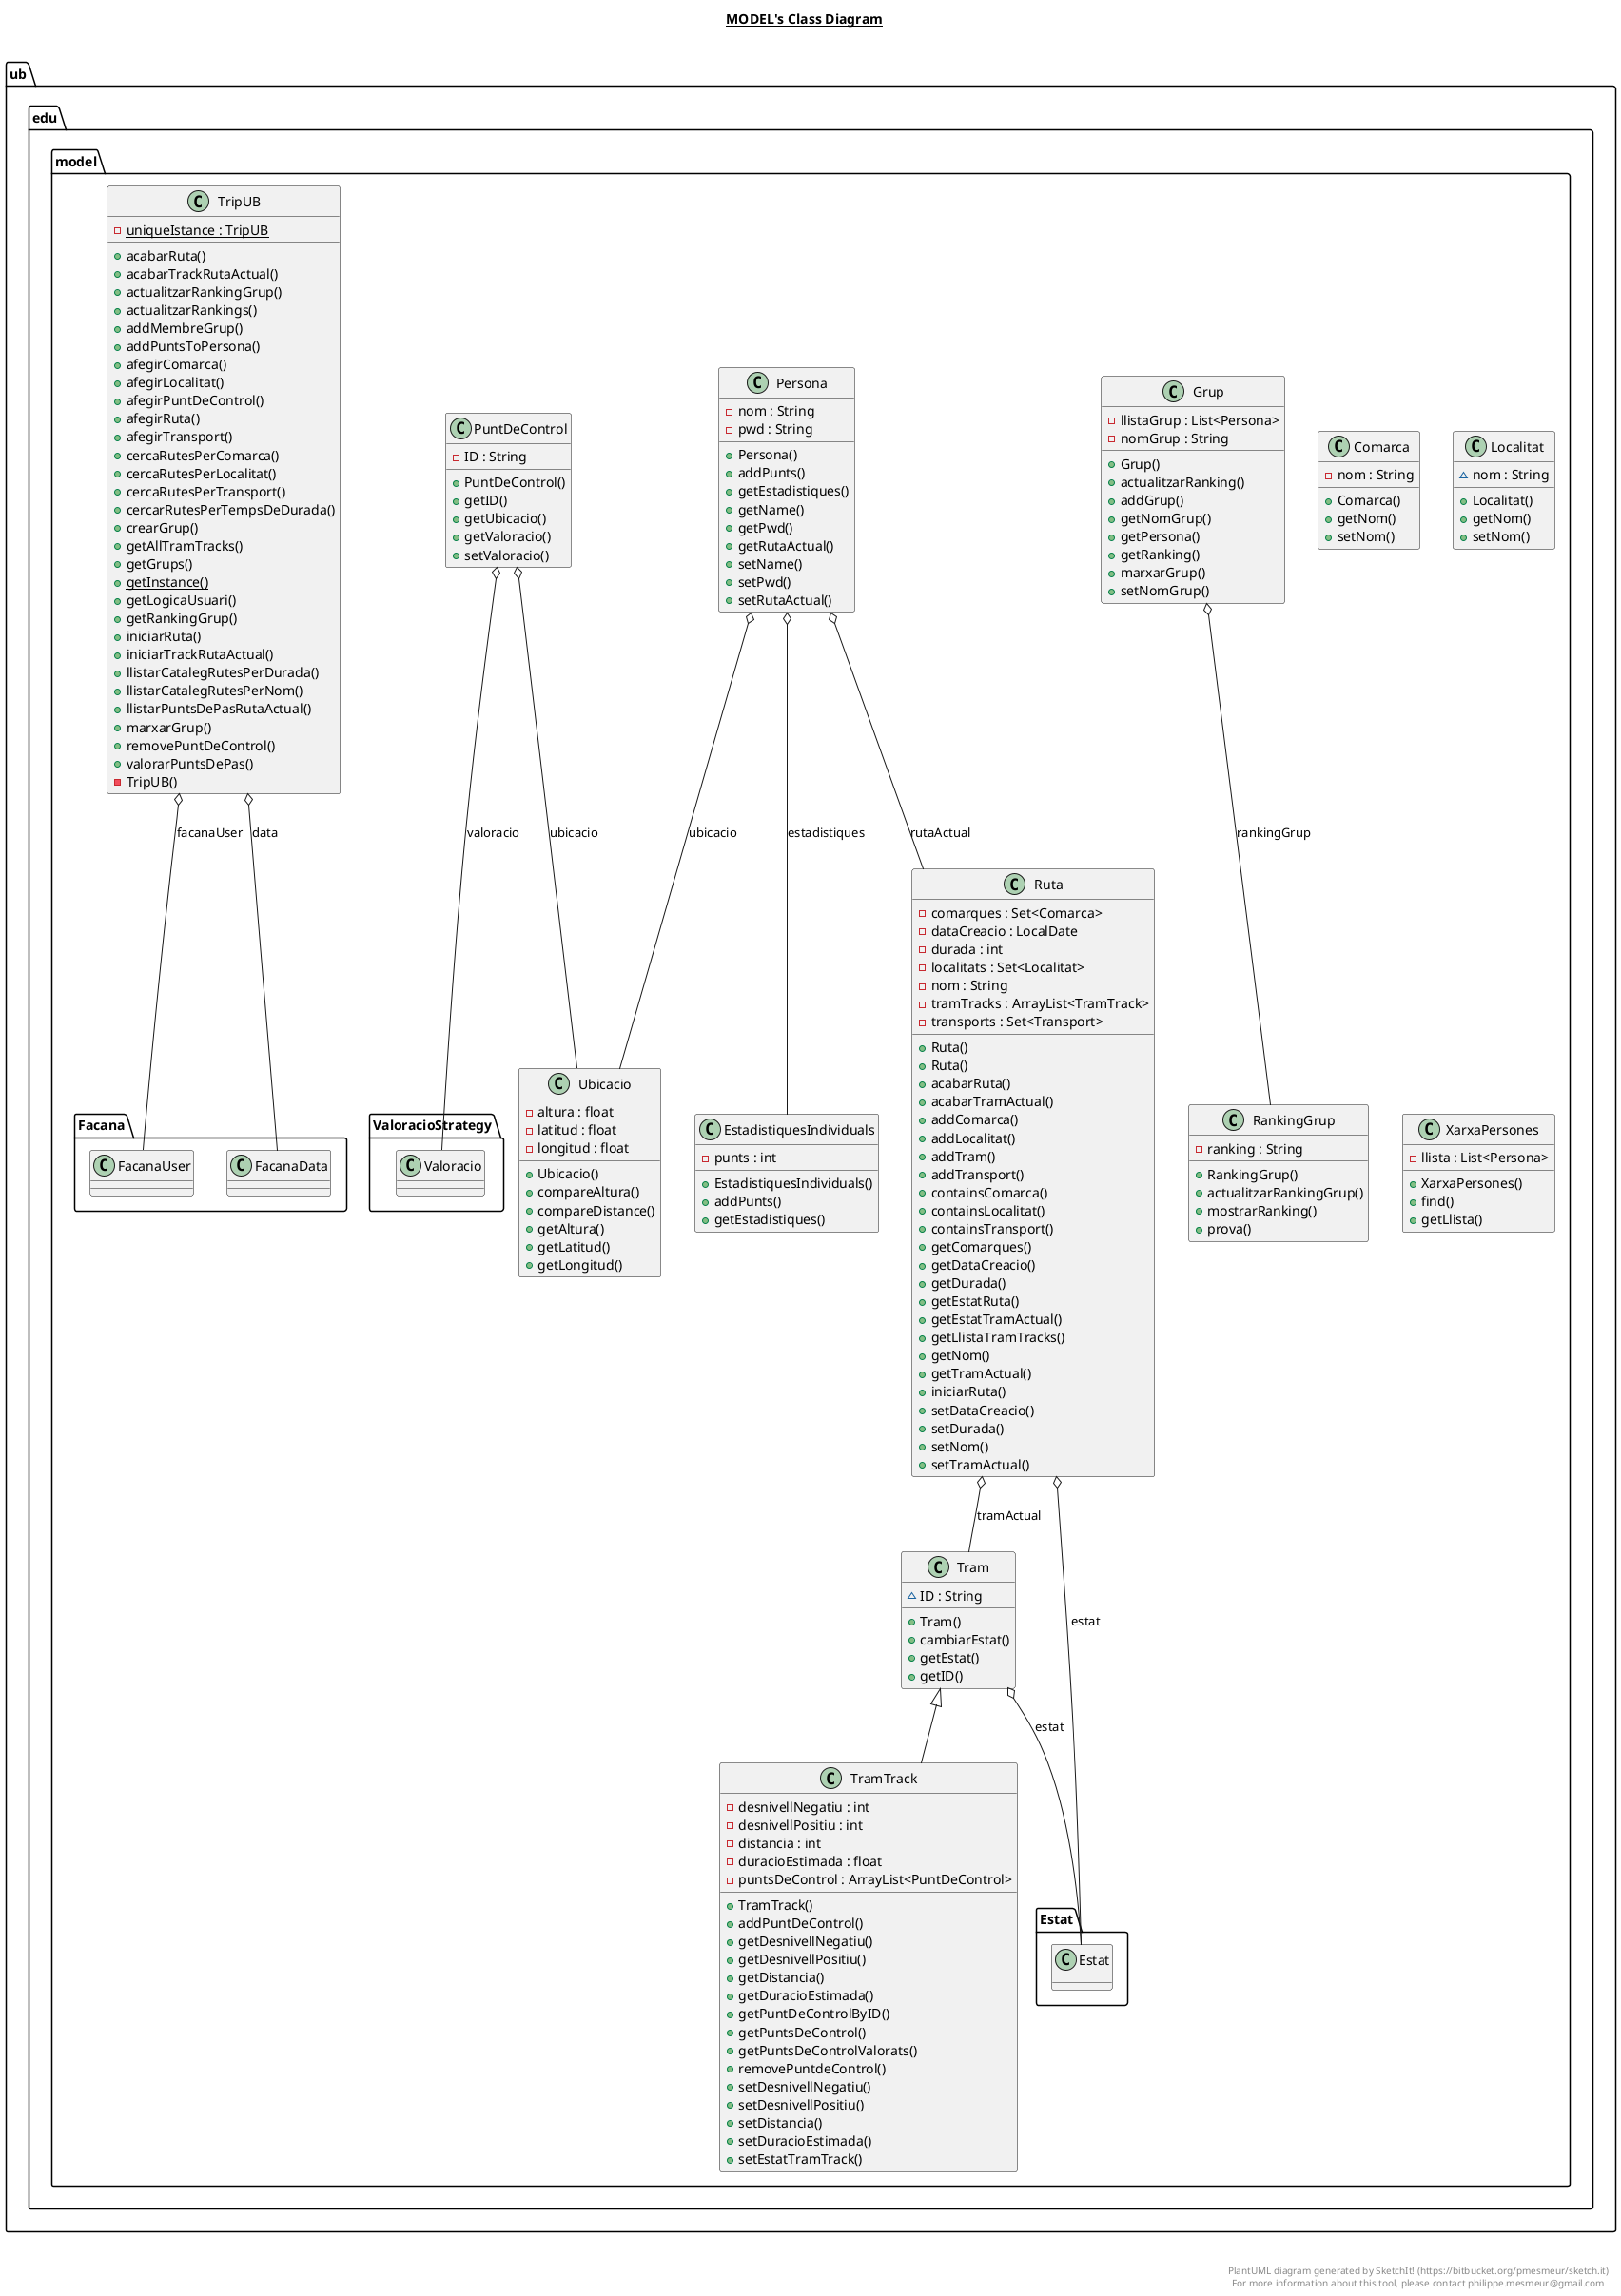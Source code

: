@startuml

title __MODEL's Class Diagram__\n

  namespace ub.edu.model {
    class ub.edu.model.Comarca {
        - nom : String
        + Comarca()
        + getNom()
        + setNom()
    }
  }
  

  namespace ub.edu.model {
    class ub.edu.model.EstadistiquesIndividuals {
        - punts : int
        + EstadistiquesIndividuals()
        + addPunts()
        + getEstadistiques()
    }
  }
  

  namespace ub.edu.model {
    class ub.edu.model.Grup {
        - llistaGrup : List<Persona>
        - nomGrup : String
        + Grup()
        + actualitzarRanking()
        + addGrup()
        + getNomGrup()
        + getPersona()
        + getRanking()
        + marxarGrup()
        + setNomGrup()
    }
  }
  

  namespace ub.edu.model {
    class ub.edu.model.Localitat {
        ~ nom : String
        + Localitat()
        + getNom()
        + setNom()
    }
  }
  

  namespace ub.edu.model {
    class ub.edu.model.Persona {
        - nom : String
        - pwd : String
        + Persona()
        + addPunts()
        + getEstadistiques()
        + getName()
        + getPwd()
        + getRutaActual()
        + setName()
        + setPwd()
        + setRutaActual()
    }
  }
  

  namespace ub.edu.model {
    class ub.edu.model.PuntDeControl {
        - ID : String
        + PuntDeControl()
        + getID()
        + getUbicacio()
        + getValoracio()
        + setValoracio()
    }
  }
  

  namespace ub.edu.model {
    class ub.edu.model.RankingGrup {
        - ranking : String
        + RankingGrup()
        + actualitzarRankingGrup()
        + mostrarRanking()
        + prova()
    }
  }
  

  namespace ub.edu.model {
    class ub.edu.model.Ruta {
        - comarques : Set<Comarca>
        - dataCreacio : LocalDate
        - durada : int
        - localitats : Set<Localitat>
        - nom : String
        - tramTracks : ArrayList<TramTrack>
        - transports : Set<Transport>
        + Ruta()
        + Ruta()
        + acabarRuta()
        + acabarTramActual()
        + addComarca()
        + addLocalitat()
        + addTram()
        + addTransport()
        + containsComarca()
        + containsLocalitat()
        + containsTransport()
        + getComarques()
        + getDataCreacio()
        + getDurada()
        + getEstatRuta()
        + getEstatTramActual()
        + getLlistaTramTracks()
        + getNom()
        + getTramActual()
        + iniciarRuta()
        + setDataCreacio()
        + setDurada()
        + setNom()
        + setTramActual()
    }
  }
  

  namespace ub.edu.model {
    class ub.edu.model.Tram {
        ~ ID : String
        + Tram()
        + cambiarEstat()
        + getEstat()
        + getID()
    }
  }
  

  namespace ub.edu.model {
    class ub.edu.model.TramTrack {
        - desnivellNegatiu : int
        - desnivellPositiu : int
        - distancia : int
        - duracioEstimada : float
        - puntsDeControl : ArrayList<PuntDeControl>
        + TramTrack()
        + addPuntDeControl()
        + getDesnivellNegatiu()
        + getDesnivellPositiu()
        + getDistancia()
        + getDuracioEstimada()
        + getPuntDeControlByID()
        + getPuntsDeControl()
        + getPuntsDeControlValorats()
        + removePuntdeControl()
        + setDesnivellNegatiu()
        + setDesnivellPositiu()
        + setDistancia()
        + setDuracioEstimada()
        + setEstatTramTrack()
    }
  }
  

  namespace ub.edu.model {
    class ub.edu.model.TripUB {
        {static} - uniqueIstance : TripUB
        + acabarRuta()
        + acabarTrackRutaActual()
        + actualitzarRankingGrup()
        + actualitzarRankings()
        + addMembreGrup()
        + addPuntsToPersona()
        + afegirComarca()
        + afegirLocalitat()
        + afegirPuntDeControl()
        + afegirRuta()
        + afegirTransport()
        + cercaRutesPerComarca()
        + cercaRutesPerLocalitat()
        + cercaRutesPerTransport()
        + cercarRutesPerTempsDeDurada()
        + crearGrup()
        + getAllTramTracks()
        + getGrups()
        {static} + getInstance()
        + getLogicaUsuari()
        + getRankingGrup()
        + iniciarRuta()
        + iniciarTrackRutaActual()
        + llistarCatalegRutesPerDurada()
        + llistarCatalegRutesPerNom()
        + llistarPuntsDePasRutaActual()
        + marxarGrup()
        + removePuntDeControl()
        + valorarPuntsDePas()
        - TripUB()
    }
  }
  

  namespace ub.edu.model {
    class ub.edu.model.Ubicacio {
        - altura : float
        - latitud : float
        - longitud : float
        + Ubicacio()
        + compareAltura()
        + compareDistance()
        + getAltura()
        + getLatitud()
        + getLongitud()
    }
  }
  

  namespace ub.edu.model {
    class ub.edu.model.XarxaPersones {
        - llista : List<Persona>
        + XarxaPersones()
        + find()
        + getLlista()
    }
  }
  

  ub.edu.model.Grup o-- ub.edu.model.RankingGrup : rankingGrup
  ub.edu.model.Persona o-- ub.edu.model.EstadistiquesIndividuals : estadistiques
  ub.edu.model.Persona o-- ub.edu.model.Ruta : rutaActual
  ub.edu.model.Persona o-- ub.edu.model.Ubicacio : ubicacio
  ub.edu.model.PuntDeControl o-- ub.edu.model.Ubicacio : ubicacio
  ub.edu.model.PuntDeControl o-- ub.edu.model.ValoracioStrategy.Valoracio : valoracio
  ub.edu.model.Ruta o-- ub.edu.model.Estat.Estat : estat
  ub.edu.model.Ruta o-- ub.edu.model.Tram : tramActual
  ub.edu.model.Tram o-- ub.edu.model.Estat.Estat : estat
  ub.edu.model.TramTrack -up-|> ub.edu.model.Tram
  ub.edu.model.TripUB o-- ub.edu.model.Facana.FacanaData : data
  ub.edu.model.TripUB o-- ub.edu.model.Facana.FacanaUser : facanaUser


right footer


PlantUML diagram generated by SketchIt! (https://bitbucket.org/pmesmeur/sketch.it)
For more information about this tool, please contact philippe.mesmeur@gmail.com
endfooter

@enduml
